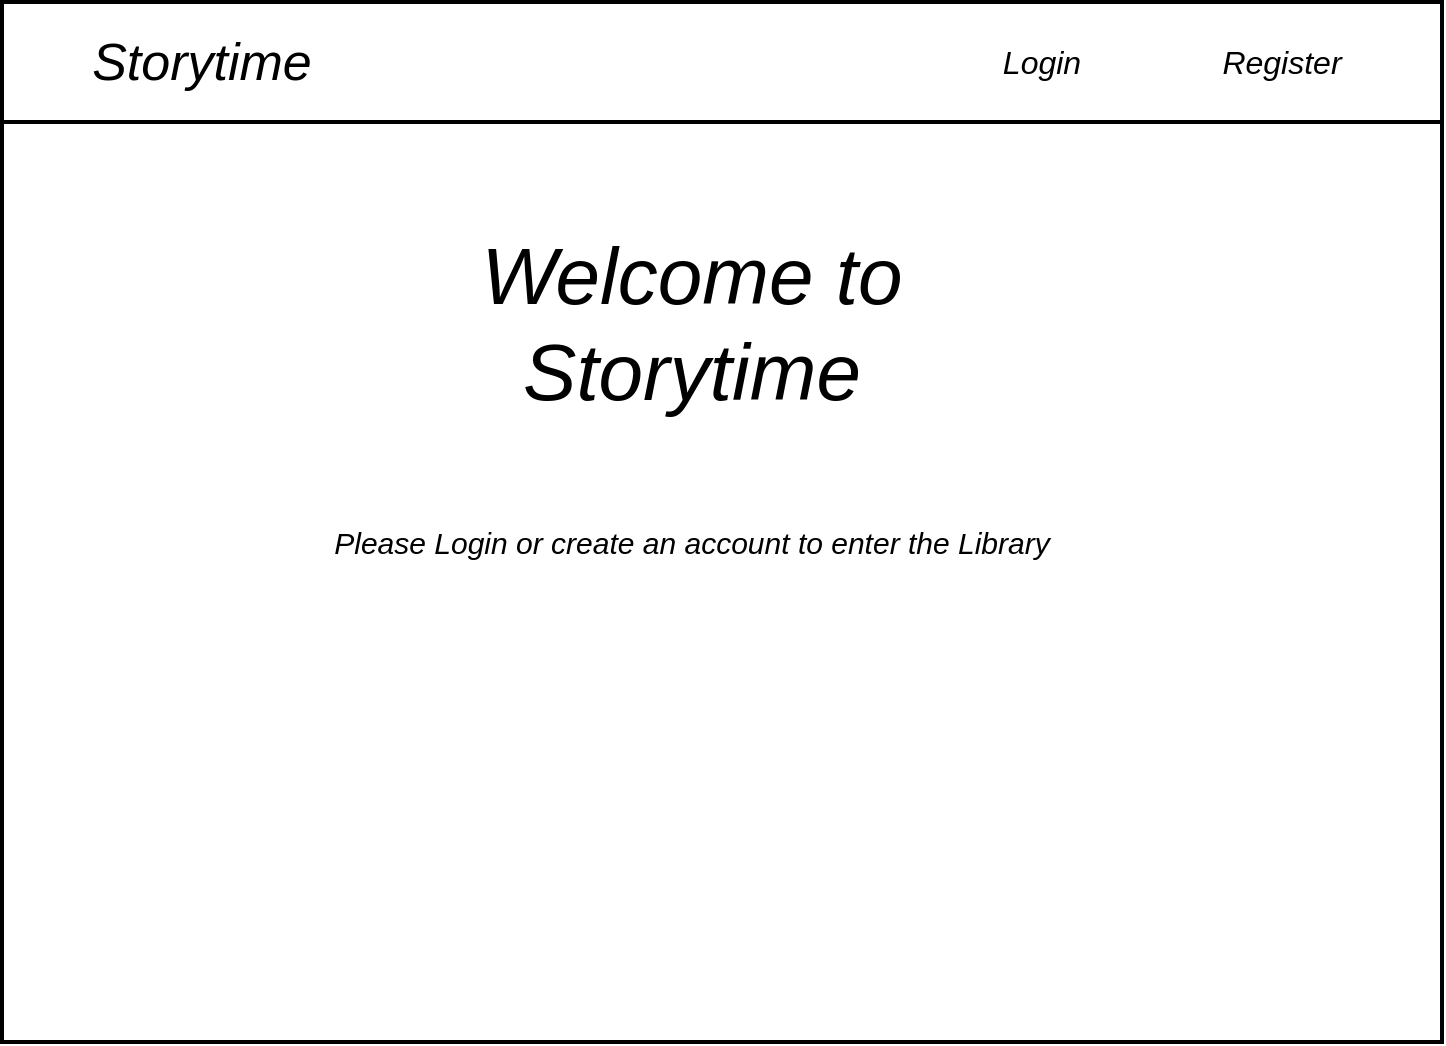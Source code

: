 <mxfile version="13.6.5">
    <diagram id="G_6OVDxkczjrucXaiHCX" name="Page-1">
        <mxGraphModel dx="961" dy="725" grid="0" gridSize="10" guides="1" tooltips="1" connect="1" arrows="1" fold="1" page="1" pageScale="1" pageWidth="850" pageHeight="1100" background="none" math="0" shadow="0">
            <root>
                <mxCell id="0"/>
                <mxCell id="1" parent="0"/>
                <mxCell id="2" value="" style="rounded=0;whiteSpace=wrap;html=1;strokeWidth=2;" vertex="1" parent="1">
                    <mxGeometry x="80" y="120" width="720" height="520" as="geometry"/>
                </mxCell>
                <mxCell id="3" value="" style="rounded=0;whiteSpace=wrap;html=1;strokeWidth=2;" vertex="1" parent="1">
                    <mxGeometry x="80" y="120" width="720" height="60" as="geometry"/>
                </mxCell>
                <mxCell id="4" value="&lt;font style=&quot;font-size: 40px&quot;&gt;&lt;i&gt;Welcome to&lt;br&gt;Storytime&lt;/i&gt;&lt;/font&gt;" style="text;html=1;strokeColor=none;fillColor=none;align=center;verticalAlign=middle;whiteSpace=wrap;rounded=0;" vertex="1" parent="1">
                    <mxGeometry x="220" y="230" width="410" height="100" as="geometry"/>
                </mxCell>
                <mxCell id="5" value="&lt;font style=&quot;font-size: 15px&quot;&gt;&lt;i&gt;Please Login or create an account to enter the Library&lt;/i&gt;&lt;/font&gt;" style="text;html=1;strokeColor=none;fillColor=none;align=center;verticalAlign=middle;whiteSpace=wrap;rounded=0;" vertex="1" parent="1">
                    <mxGeometry x="210" y="380" width="430" height="20" as="geometry"/>
                </mxCell>
                <mxCell id="7" value="&lt;font style=&quot;font-size: 26px&quot;&gt;&lt;i&gt;Storytime&lt;/i&gt;&lt;/font&gt;" style="text;html=1;strokeColor=none;fillColor=none;align=center;verticalAlign=middle;whiteSpace=wrap;rounded=0;" vertex="1" parent="1">
                    <mxGeometry x="110" y="140" width="140" height="20" as="geometry"/>
                </mxCell>
                <mxCell id="8" value="&lt;font size=&quot;1&quot;&gt;&lt;i style=&quot;font-size: 16px&quot;&gt;Login&lt;/i&gt;&lt;/font&gt;" style="text;html=1;strokeColor=none;fillColor=none;align=center;verticalAlign=middle;whiteSpace=wrap;rounded=0;" vertex="1" parent="1">
                    <mxGeometry x="550" y="140" width="100" height="20" as="geometry"/>
                </mxCell>
                <mxCell id="9" value="&lt;i&gt;&lt;font style=&quot;font-size: 16px&quot;&gt;Register&lt;/font&gt;&lt;/i&gt;" style="text;html=1;strokeColor=none;fillColor=none;align=center;verticalAlign=middle;whiteSpace=wrap;rounded=0;" vertex="1" parent="1">
                    <mxGeometry x="670" y="140" width="100" height="20" as="geometry"/>
                </mxCell>
            </root>
        </mxGraphModel>
    </diagram>
</mxfile>